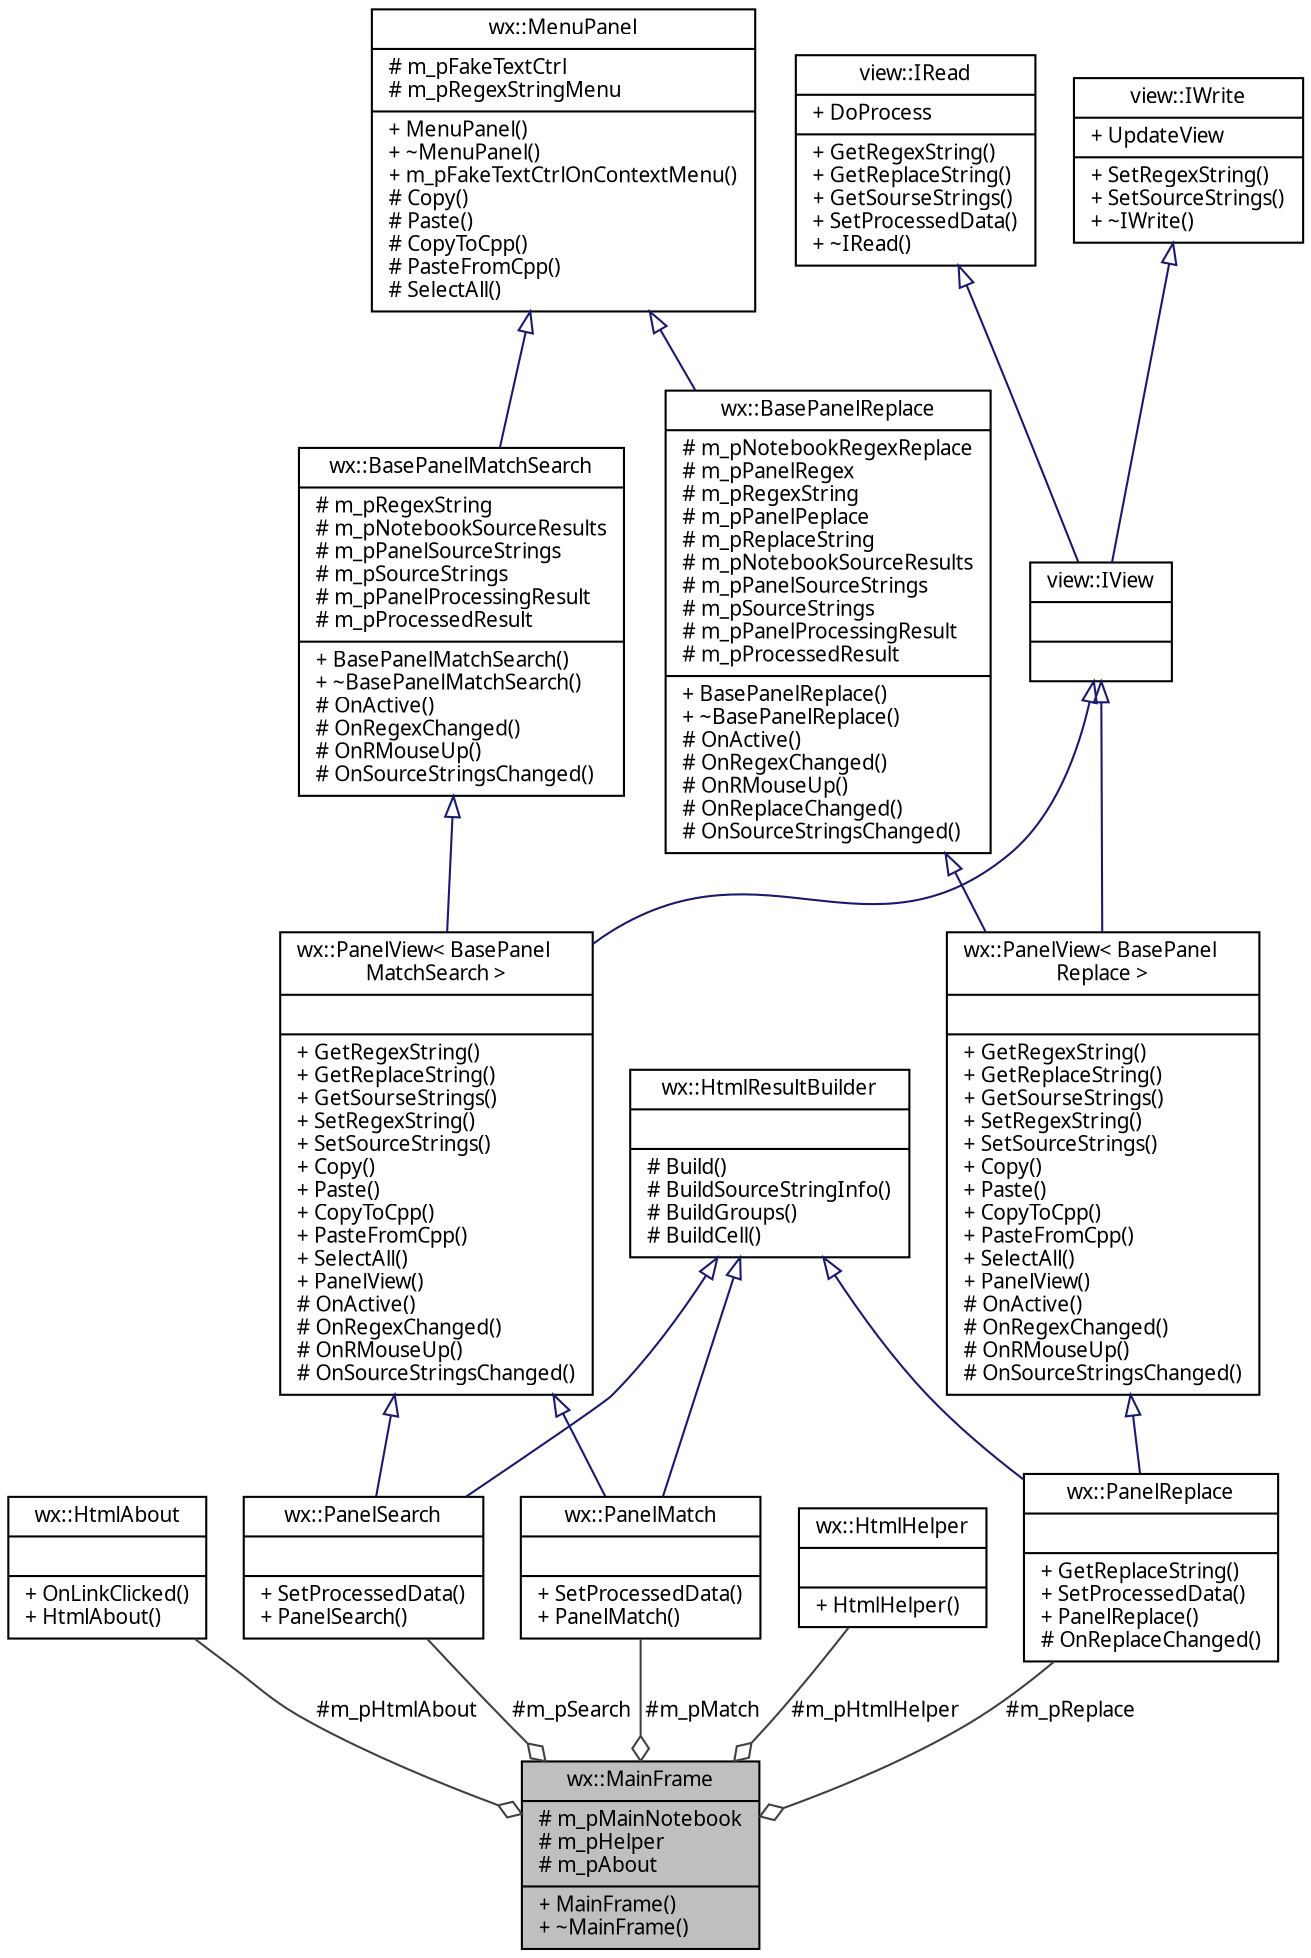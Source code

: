 digraph "wx::MainFrame"
{
 // INTERACTIVE_SVG=YES
  edge [fontname="Verdana",fontsize="10",labelfontname="Verdana",labelfontsize="10"];
  node [fontname="Verdana",fontsize="10",shape=record];
  Node1 [label="{wx::MainFrame\n|# m_pMainNotebook\l# m_pHelper\l# m_pAbout\l|+ MainFrame()\l+ ~MainFrame()\l}",height=0.2,width=0.4,color="black", fillcolor="grey75", style="filled", fontcolor="black"];
  Node2 -> Node1 [color="grey25",fontsize="10",style="solid",label=" #m_pHtmlAbout" ,arrowhead="odiamond",fontname="Verdana"];
  Node2 [label="{wx::HtmlAbout\n||+ OnLinkClicked()\l+ HtmlAbout()\l}",height=0.2,width=0.4,color="black", fillcolor="white", style="filled",URL="$classwx_1_1_html_about.html",tooltip="Класс входит в Проект RegexTester   Класс отображения информации о программе в html формате..."];
  Node3 -> Node1 [color="grey25",fontsize="10",style="solid",label=" #m_pMatch" ,arrowhead="odiamond",fontname="Verdana"];
  Node3 [label="{wx::PanelMatch\n||+ SetProcessedData()\l+ PanelMatch()\l}",height=0.2,width=0.4,color="black", fillcolor="white", style="filled",URL="$classwx_1_1_panel_match.html",tooltip="Класс входит в Проект RegexTester   Класс панели создания регулярного выражения для совпадения..."];
  Node4 -> Node3 [dir="back",color="midnightblue",fontsize="10",style="solid",arrowtail="onormal",fontname="Verdana"];
  Node4 [label="{wx::PanelView\< BasePanel\lMatchSearch \>\n||+ GetRegexString()\l+ GetReplaceString()\l+ GetSourseStrings()\l+ SetRegexString()\l+ SetSourceStrings()\l+ Copy()\l+ Paste()\l+ CopyToCpp()\l+ PasteFromCpp()\l+ SelectAll()\l+ PanelView()\l# OnActive()\l# OnRegexChanged()\l# OnRMouseUp()\l# OnSourceStringsChanged()\l}",height=0.2,width=0.4,color="black", fillcolor="white", style="filled",URL="$classwx_1_1_panel_view.html"];
  Node5 -> Node4 [dir="back",color="midnightblue",fontsize="10",style="solid",arrowtail="onormal",fontname="Verdana"];
  Node5 [label="{view::IView\n||}",height=0.2,width=0.4,color="black", fillcolor="white", style="filled",URL="$classview_1_1_i_view.html",tooltip="Класс входит в Проект RegexTester   Интерфейсный класс представления. "];
  Node6 -> Node5 [dir="back",color="midnightblue",fontsize="10",style="solid",arrowtail="onormal",fontname="Verdana"];
  Node6 [label="{view::IRead\n|+ DoProcess\l|+ GetRegexString()\l+ GetReplaceString()\l+ GetSourseStrings()\l+ SetProcessedData()\l+ ~IRead()\l}",height=0.2,width=0.4,color="black", fillcolor="white", style="filled",URL="$classview_1_1_i_read.html",tooltip="Класс входит в Проект RegexTester   Интерфейс для чтения введенных данным из объекта представления..."];
  Node7 -> Node5 [dir="back",color="midnightblue",fontsize="10",style="solid",arrowtail="onormal",fontname="Verdana"];
  Node7 [label="{view::IWrite\n|+ UpdateView\l|+ SetRegexString()\l+ SetSourceStrings()\l+ ~IWrite()\l}",height=0.2,width=0.4,color="black", fillcolor="white", style="filled",URL="$classview_1_1_i_write.html",tooltip="Класс входит в Проект RegexTester   Интерфейс для записи данных модели в объект представления. "];
  Node8 -> Node4 [dir="back",color="midnightblue",fontsize="10",style="solid",arrowtail="onormal",fontname="Verdana"];
  Node8 [label="{wx::BasePanelMatchSearch\n|# m_pRegexString\l# m_pNotebookSourceResults\l# m_pPanelSourceStrings\l# m_pSourceStrings\l# m_pPanelProcessingResult\l# m_pProcessedResult\l|+ BasePanelMatchSearch()\l+ ~BasePanelMatchSearch()\l# OnActive()\l# OnRegexChanged()\l# OnRMouseUp()\l# OnSourceStringsChanged()\l}",height=0.2,width=0.4,color="black", fillcolor="white", style="filled",URL="$classwx_1_1_base_panel_match_search.html",tooltip="Class BasePanelMatchSearch. "];
  Node9 -> Node8 [dir="back",color="midnightblue",fontsize="10",style="solid",arrowtail="onormal",fontname="Verdana"];
  Node9 [label="{wx::MenuPanel\n|# m_pFakeTextCtrl\l# m_pRegexStringMenu\l|+ MenuPanel()\l+ ~MenuPanel()\l+ m_pFakeTextCtrlOnContextMenu()\l# Copy()\l# Paste()\l# CopyToCpp()\l# PasteFromCpp()\l# SelectAll()\l}",height=0.2,width=0.4,color="black", fillcolor="white", style="filled",URL="$classwx_1_1_menu_panel.html",tooltip="Class MenuPanel. "];
  Node10 -> Node3 [dir="back",color="midnightblue",fontsize="10",style="solid",arrowtail="onormal",fontname="Verdana"];
  Node10 [label="{wx::HtmlResultBuilder\n||# Build()\l# BuildSourceStringInfo()\l# BuildGroups()\l# BuildCell()\l}",height=0.2,width=0.4,color="black", fillcolor="white", style="filled",URL="$classwx_1_1_html_result_builder.html",tooltip="Класс входит в Проект RegexTester   Класс построения результата обработки в виде html таблицы..."];
  Node11 -> Node1 [color="grey25",fontsize="10",style="solid",label=" #m_pReplace" ,arrowhead="odiamond",fontname="Verdana"];
  Node11 [label="{wx::PanelReplace\n||+ GetReplaceString()\l+ SetProcessedData()\l+ PanelReplace()\l# OnReplaceChanged()\l}",height=0.2,width=0.4,color="black", fillcolor="white", style="filled",URL="$classwx_1_1_panel_replace.html",tooltip="Класс входит в Проект RegexTester   Класс панели создания регулярного выражения для замены..."];
  Node12 -> Node11 [dir="back",color="midnightblue",fontsize="10",style="solid",arrowtail="onormal",fontname="Verdana"];
  Node12 [label="{wx::PanelView\< BasePanel\lReplace \>\n||+ GetRegexString()\l+ GetReplaceString()\l+ GetSourseStrings()\l+ SetRegexString()\l+ SetSourceStrings()\l+ Copy()\l+ Paste()\l+ CopyToCpp()\l+ PasteFromCpp()\l+ SelectAll()\l+ PanelView()\l# OnActive()\l# OnRegexChanged()\l# OnRMouseUp()\l# OnSourceStringsChanged()\l}",height=0.2,width=0.4,color="black", fillcolor="white", style="filled",URL="$classwx_1_1_panel_view.html"];
  Node5 -> Node12 [dir="back",color="midnightblue",fontsize="10",style="solid",arrowtail="onormal",fontname="Verdana"];
  Node13 -> Node12 [dir="back",color="midnightblue",fontsize="10",style="solid",arrowtail="onormal",fontname="Verdana"];
  Node13 [label="{wx::BasePanelReplace\n|# m_pNotebookRegexReplace\l# m_pPanelRegex\l# m_pRegexString\l# m_pPanelPeplace\l# m_pReplaceString\l# m_pNotebookSourceResults\l# m_pPanelSourceStrings\l# m_pSourceStrings\l# m_pPanelProcessingResult\l# m_pProcessedResult\l|+ BasePanelReplace()\l+ ~BasePanelReplace()\l# OnActive()\l# OnRegexChanged()\l# OnRMouseUp()\l# OnReplaceChanged()\l# OnSourceStringsChanged()\l}",height=0.2,width=0.4,color="black", fillcolor="white", style="filled",URL="$classwx_1_1_base_panel_replace.html",tooltip="Class BasePanelReplace. "];
  Node9 -> Node13 [dir="back",color="midnightblue",fontsize="10",style="solid",arrowtail="onormal",fontname="Verdana"];
  Node10 -> Node11 [dir="back",color="midnightblue",fontsize="10",style="solid",arrowtail="onormal",fontname="Verdana"];
  Node14 -> Node1 [color="grey25",fontsize="10",style="solid",label=" #m_pHtmlHelper" ,arrowhead="odiamond",fontname="Verdana"];
  Node14 [label="{wx::HtmlHelper\n||+ HtmlHelper()\l}",height=0.2,width=0.4,color="black", fillcolor="white", style="filled",URL="$classwx_1_1_html_helper.html",tooltip="Класс входит в Проект RegexTester   Класс отображения текста подсказки в html формате. "];
  Node15 -> Node1 [color="grey25",fontsize="10",style="solid",label=" #m_pSearch" ,arrowhead="odiamond",fontname="Verdana"];
  Node15 [label="{wx::PanelSearch\n||+ SetProcessedData()\l+ PanelSearch()\l}",height=0.2,width=0.4,color="black", fillcolor="white", style="filled",URL="$classwx_1_1_panel_search.html",tooltip="Класс входит в Проект RegexTester   Класс панели создания регулярного выражения для поиска..."];
  Node4 -> Node15 [dir="back",color="midnightblue",fontsize="10",style="solid",arrowtail="onormal",fontname="Verdana"];
  Node10 -> Node15 [dir="back",color="midnightblue",fontsize="10",style="solid",arrowtail="onormal",fontname="Verdana"];
}
